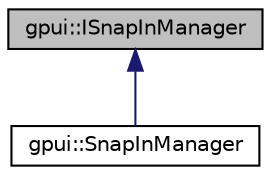 digraph "gpui::ISnapInManager"
{
 // LATEX_PDF_SIZE
  edge [fontname="Helvetica",fontsize="10",labelfontname="Helvetica",labelfontsize="10"];
  node [fontname="Helvetica",fontsize="10",shape=record];
  Node1 [label="gpui::ISnapInManager",height=0.2,width=0.4,color="black", fillcolor="grey75", style="filled", fontcolor="black",tooltip="class ISnapInManager Manages all the snap-ins in an application."];
  Node1 -> Node2 [dir="back",color="midnightblue",fontsize="10",style="solid",fontname="Helvetica"];
  Node2 [label="gpui::SnapInManager",height=0.2,width=0.4,color="black", fillcolor="white", style="filled",URL="$classgpui_1_1_snap_in_manager.html",tooltip="The SnapInManager class provides implementation of ISnapInManager interface."];
}

